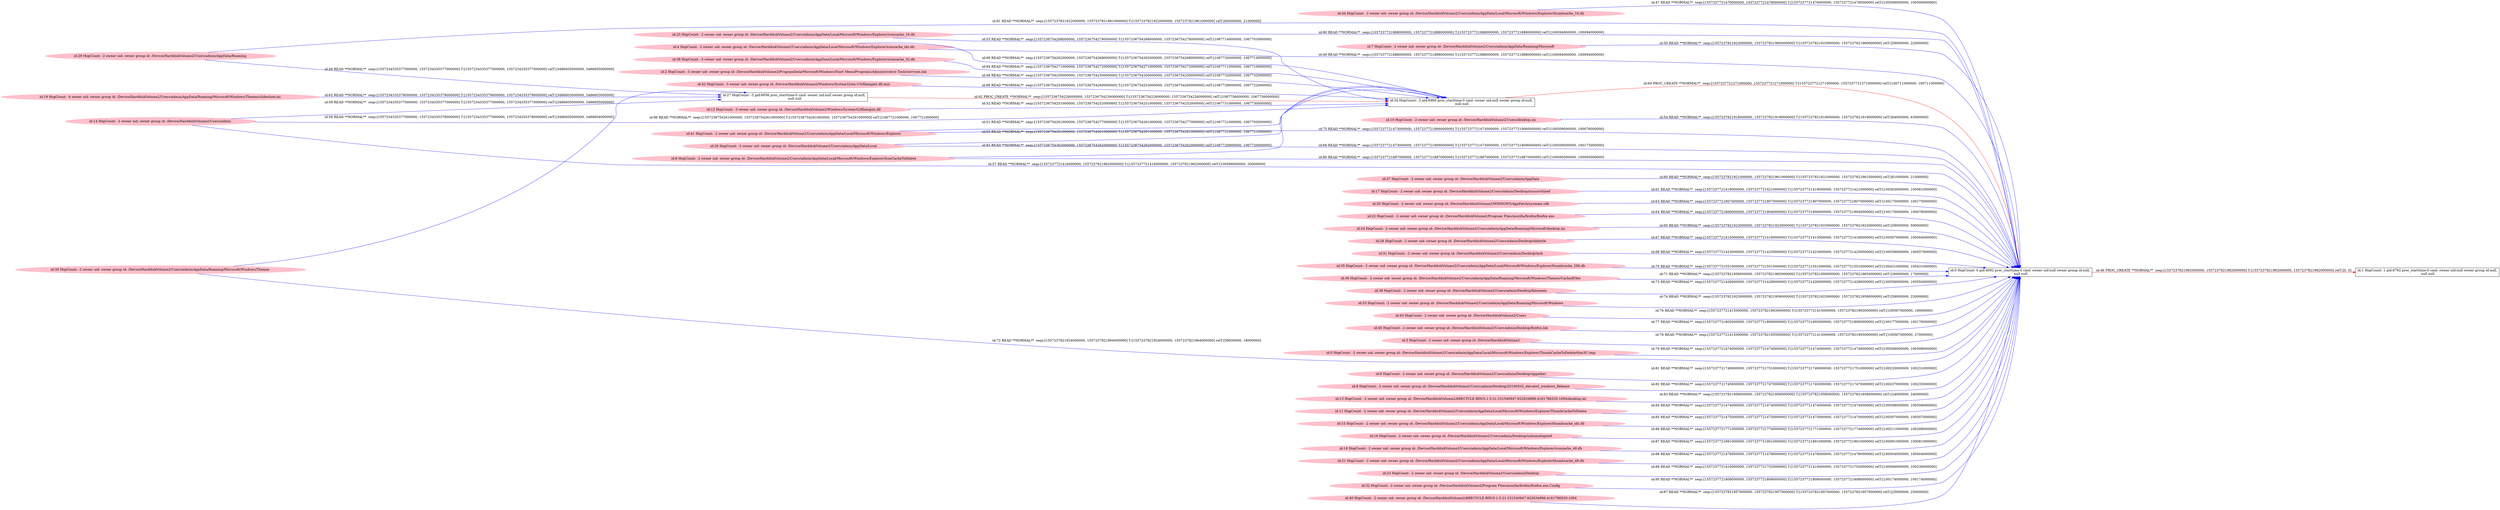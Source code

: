 digraph  {
rankdir=LR
"0"[color=black,label="id:0 HopCount: 0 pid:4092 proc_starttime:0 cmd: owner uid:null owner group id:null,\n null null", shape=box,style=solid];
"1"[color=black,label="id:1 HopCount: 1 pid:6792 proc_starttime:0 cmd: owner uid:null owner group id:null,\n null null", shape=box,style=solid];
"0" -> "1" [id=46,__obj="PROC_CREATE"color=red,label="id:46 PROC_CREATE **NORMAL**  seqs:[1557237821982000000, 1557237821982000000] T:[1557237821982000000, 1557237821982000000] relT:[0, 0]",style=solid];
"44"[color=pink,label="id:44 HopCount: -2 owner uid: owner group id: /Device/HarddiskVolume2/Users/admin/AppData/Local/Microsoft/Windows/Explorer/thumbcache_16.db ", shape=oval,style=filled];
"44" -> "0" [id=47,__obj="READ"color=blue,label="id:47 READ **NORMAL**  seqs:[1557237721476000000, 1557237721476000000] T:[1557237721476000000, 1557237721476000000] relT:[100506000000, 100506000000]",style=solid];
"2"[color=pink,label="id:2 HopCount: -3 owner uid: owner group id: /Device/HarddiskVolume2/ProgramData/Microsoft/Windows/Start Menu/Programs/Administrative Tools/services.lnk ", shape=oval,style=filled];
"34"[color=black,label="id:34 HopCount: -2 pid:6960 proc_starttime:0 cmd: owner uid:null owner group id:null,\n null null", shape=box,style=solid];
"2" -> "34" [id=48,__obj="READ"color=blue,label="id:48 READ **NORMAL**  seqs:[1557236754250000000, 1557236754250000000] T:[1557236754250000000, 1557236754250000000] relT:[1067732000000, 1067732000000]",style=solid];
"4"[color=pink,label="id:4 HopCount: -2 owner uid: owner group id: /Device/HarddiskVolume2/Users/admin/AppData/Local/Microsoft/Windows/Explorer/iconcache_idx.db ", shape=oval,style=filled];
"4" -> "0" [id=49,__obj="READ"color=blue,label="id:49 READ **NORMAL**  seqs:[1557237721888000000, 1557237721888000000] T:[1557237721888000000, 1557237721888000000] relT:[100094000000, 100094000000]",style=solid];
"7"[color=pink,label="id:7 HopCount: -2 owner uid: owner group id: /Device/HarddiskVolume2/Users/admin/AppData/Roaming/Microsoft ", shape=oval,style=filled];
"7" -> "0" [id=50,__obj="READ"color=blue,label="id:50 READ **NORMAL**  seqs:[1557237821923000000, 1557237821960000000] T:[1557237821923000000, 1557237821960000000] relT:[59000000, 22000000]",style=solid];
"41"[color=pink,label="id:41 HopCount: -2 owner uid: owner group id: /Device/HarddiskVolume2/Users/admin/AppData/Local/Microsoft/Windows/Explorer ", shape=oval,style=filled];
"41" -> "34" [id=51,__obj="READ"color=blue,label="id:51 READ **NORMAL**  seqs:[1557236754261000000, 1557236754277000000] T:[1557236754261000000, 1557236754277000000] relT:[1067721000000, 1067705000000]",style=solid];
"12"[color=pink,label="id:12 HopCount: -3 owner uid: owner group id: /Device/HarddiskVolume2/Windows/System32/filemgmt.dll ", shape=oval,style=filled];
"12" -> "34" [id=52,__obj="READ"color=blue,label="id:52 READ **NORMAL**  seqs:[1557236754251000000, 1557236754252000000] T:[1557236754251000000, 1557236754252000000] relT:[1067731000000, 1067730000000]",style=solid];
"25"[color=pink,label="id:25 HopCount: -2 owner uid: owner group id: /Device/HarddiskVolume2/Users/admin/AppData/Local/Microsoft/Windows/Explorer/iconcache_16.db ", shape=oval,style=filled];
"25" -> "34" [id=53,__obj="READ"color=blue,label="id:53 READ **NORMAL**  seqs:[1557236754268000000, 1557236754279000000] T:[1557236754268000000, 1557236754279000000] relT:[1067714000000, 1067703000000]",style=solid];
"10"[color=pink,label="id:10 HopCount: -2 owner uid: owner group id: /Device/HarddiskVolume2/Users/desktop.ini ", shape=oval,style=filled];
"10" -> "0" [id=54,__obj="READ"color=blue,label="id:54 READ **NORMAL**  seqs:[1557237821918000000, 1557237821919000000] T:[1557237821918000000, 1557237821919000000] relT:[64000000, 63000000]",style=solid];
"26"[color=pink,label="id:26 HopCount: -2 owner uid: owner group id: /Device/HarddiskVolume2/Users/admin/AppData/Local ", shape=oval,style=filled];
"26" -> "34" [id=55,__obj="READ"color=blue,label="id:55 READ **NORMAL**  seqs:[1557236754261000000, 1557236754261000000] T:[1557236754261000000, 1557236754261000000] relT:[1067721000000, 1067721000000]",style=solid];
"29"[color=pink,label="id:29 HopCount: -2 owner uid: owner group id: /Device/HarddiskVolume2/Users/admin/AppData/Roaming ", shape=oval,style=filled];
"27"[color=black,label="id:27 HopCount: -3 pid:6056 proc_starttime:0 cmd: owner uid:null owner group id:null,\n null null", shape=box,style=solid];
"29" -> "27" [id=56,__obj="READ"color=blue,label="id:56 READ **NORMAL**  seqs:[1557234335377000000, 1557234335377000000] T:[1557234335377000000, 1557234335377000000] relT:[3486605000000, 3486605000000]",style=solid];
"14"[color=pink,label="id:14 HopCount: -2 owner uid: owner group id: /Device/HarddiskVolume2/Users/admin ", shape=oval,style=filled];
"14" -> "0" [id=57,__obj="READ"color=blue,label="id:57 READ **NORMAL**  seqs:[1557237721416000000, 1557237821962000000] T:[1557237721416000000, 1557237821962000000] relT:[100566000000, 20000000]",style=solid];
"30"[color=pink,label="id:30 HopCount: -2 owner uid: owner group id: /Device/HarddiskVolume2/Users/admin/AppData/Roaming/Microsoft/Windows/Themes ", shape=oval,style=filled];
"30" -> "27" [id=58,__obj="READ"color=blue,label="id:58 READ **NORMAL**  seqs:[1557234335377000000, 1557234335378000000] T:[1557234335377000000, 1557234335378000000] relT:[3486605000000, 3486604000000]",style=solid];
"14" -> "27" [id=59,__obj="READ"color=blue,label="id:59 READ **NORMAL**  seqs:[1557234335377000000, 1557234335377000000] T:[1557234335377000000, 1557234335377000000] relT:[3486605000000, 3486605000000]",style=solid];
"37"[color=pink,label="id:37 HopCount: -2 owner uid: owner group id: /Device/HarddiskVolume2/Users/admin/AppData ", shape=oval,style=filled];
"37" -> "0" [id=60,__obj="READ"color=blue,label="id:60 READ **NORMAL**  seqs:[1557237821921000000, 1557237821961000000] T:[1557237821921000000, 1557237821961000000] relT:[61000000, 21000000]",style=solid];
"17"[color=pink,label="id:17 HopCount: -2 owner uid: owner group id: /Device/HarddiskVolume2/Users/admin/Desktop/muscovitized ", shape=oval,style=filled];
"17" -> "0" [id=61,__obj="READ"color=blue,label="id:61 READ **NORMAL**  seqs:[1557237721419000000, 1557237721421000000] T:[1557237721419000000, 1557237721421000000] relT:[100563000000, 100561000000]",style=solid];
"19"[color=pink,label="id:19 HopCount: -4 owner uid: owner group id: /Device/HarddiskVolume2/Users/admin/AppData/Roaming/Microsoft/Windows/Themes/slideshow.ini ", shape=oval,style=filled];
"19" -> "27" [id=62,__obj="READ"color=blue,label="id:62 READ **NORMAL**  seqs:[1557234335378000000, 1557234335379000000] T:[1557234335379000000, 1557234335379000000] relT:[3486603000000, 3486603000000]",style=solid];
"20"[color=pink,label="id:20 HopCount: -2 owner uid: owner group id: /Device/HarddiskVolume2/WINDOWS/AppPatch/sysmain.sdb ", shape=oval,style=filled];
"20" -> "0" [id=63,__obj="READ"color=blue,label="id:63 READ **NORMAL**  seqs:[1557237721807000000, 1557237721807000000] T:[1557237721807000000, 1557237721807000000] relT:[100175000000, 100175000000]",style=solid];
"22"[color=pink,label="id:22 HopCount: -2 owner uid: owner group id: /Device/HarddiskVolume2/Program Files/mozilla/firefox/firefox.exe ", shape=oval,style=filled];
"22" -> "0" [id=64,__obj="READ"color=blue,label="id:64 READ **NORMAL**  seqs:[1557237721806000000, 1557237721904000000] T:[1557237721806000000, 1557237721904000000] relT:[100176000000, 100078000000]",style=solid];
"24"[color=pink,label="id:24 HopCount: -2 owner uid: owner group id: /Device/HarddiskVolume2/Users/admin/AppData/Roaming/Microsoft/desktop.ini ", shape=oval,style=filled];
"24" -> "0" [id=65,__obj="READ"color=blue,label="id:65 READ **NORMAL**  seqs:[1557237821923000000, 1557237821923000000] T:[1557237821923000000, 1557237821923000000] relT:[59000000, 59000000]",style=solid];
"26" -> "0" [id=66,__obj="READ"color=blue,label="id:66 READ **NORMAL**  seqs:[1557237721473000000, 1557237721809000000] T:[1557237721473000000, 1557237721809000000] relT:[100509000000, 100173000000]",style=solid];
"28"[color=pink,label="id:28 HopCount: -2 owner uid: owner group id: /Device/HarddiskVolume2/Users/admin/Desktop/oldstyle ", shape=oval,style=filled];
"28" -> "0" [id=67,__obj="READ"color=blue,label="id:67 READ **NORMAL**  seqs:[1557237721415000000, 1557237721418000000] T:[1557237721415000000, 1557237721418000000] relT:[100567000000, 100564000000]",style=solid];
"31"[color=pink,label="id:31 HopCount: -2 owner uid: owner group id: /Device/HarddiskVolume2/Users/admin/Desktop/inch ", shape=oval,style=filled];
"31" -> "0" [id=68,__obj="READ"color=blue,label="id:68 READ **NORMAL**  seqs:[1557237721423000000, 1557237721425000000] T:[1557237721423000000, 1557237721425000000] relT:[100559000000, 100557000000]",style=solid];
"34" -> "0" [id=69,__obj="PROC_CREATE"color=red,label="id:69 PROC_CREATE **NORMAL**  seqs:[1557237721271000000, 1557237721271000000] T:[1557237721271000000, 1557237721271000000] relT:[100711000000, 100711000000]",style=solid];
"35"[color=pink,label="id:35 HopCount: -2 owner uid: owner group id: /Device/HarddiskVolume2/Users/admin/AppData/Local/Microsoft/Windows/Explorer/thumbcache_256.db ", shape=oval,style=filled];
"35" -> "0" [id=70,__obj="READ"color=blue,label="id:70 READ **NORMAL**  seqs:[1557237721551000000, 1557237721551000000] T:[1557237721551000000, 1557237721551000000] relT:[100431000000, 100431000000]",style=solid];
"36"[color=pink,label="id:36 HopCount: -2 owner uid: owner group id: /Device/HarddiskVolume2/Users/admin/AppData/Roaming/Microsoft/Windows/Themes/CachedFiles ", shape=oval,style=filled];
"36" -> "0" [id=71,__obj="READ"color=blue,label="id:71 READ **NORMAL**  seqs:[1557237821956000000, 1557237821965000000] T:[1557237821956000000, 1557237821965000000] relT:[26000000, 17000000]",style=solid];
"30" -> "0" [id=72,__obj="READ"color=blue,label="id:72 READ **NORMAL**  seqs:[1557237821924000000, 1557237821964000000] T:[1557237821924000000, 1557237821964000000] relT:[58000000, 18000000]",style=solid];
"39"[color=pink,label="id:39 HopCount: -2 owner uid: owner group id: /Device/HarddiskVolume2/Users/admin/Desktop/falconets ", shape=oval,style=filled];
"39" -> "0" [id=73,__obj="READ"color=blue,label="id:73 READ **NORMAL**  seqs:[1557237721426000000, 1557237721428000000] T:[1557237721426000000, 1557237721428000000] relT:[100556000000, 100554000000]",style=solid];
"33"[color=pink,label="id:33 HopCount: -2 owner uid: owner group id: /Device/HarddiskVolume2/Users/admin/AppData/Roaming/Microsoft/Windows ", shape=oval,style=filled];
"33" -> "0" [id=74,__obj="READ"color=blue,label="id:74 READ **NORMAL**  seqs:[1557237821923000000, 1557237821959000000] T:[1557237821923000000, 1557237821959000000] relT:[59000000, 23000000]",style=solid];
"41" -> "0" [id=75,__obj="READ"color=blue,label="id:75 READ **NORMAL**  seqs:[1557237721473000000, 1557237721906000000] T:[1557237721473000000, 1557237721906000000] relT:[100509000000, 100076000000]",style=solid];
"43"[color=pink,label="id:43 HopCount: -2 owner uid: owner group id: /Device/HarddiskVolume2/Users ", shape=oval,style=filled];
"43" -> "0" [id=76,__obj="READ"color=blue,label="id:76 READ **NORMAL**  seqs:[1557237721415000000, 1557237821963000000] T:[1557237721415000000, 1557237821963000000] relT:[100567000000, 19000000]",style=solid];
"45"[color=pink,label="id:45 HopCount: -2 owner uid: owner group id: /Device/HarddiskVolume2/Users/admin/Desktop/firefox.lnk ", shape=oval,style=filled];
"45" -> "0" [id=77,__obj="READ"color=blue,label="id:77 READ **NORMAL**  seqs:[1557237721805000000, 1557237721806000000] T:[1557237721805000000, 1557237721806000000] relT:[100177000000, 100176000000]",style=solid];
"3"[color=pink,label="id:3 HopCount: -2 owner uid: owner group id: /Device/HarddiskVolume2 ", shape=oval,style=filled];
"3" -> "0" [id=78,__obj="READ"color=blue,label="id:78 READ **NORMAL**  seqs:[1557237721415000000, 1557237821955000000] T:[1557237721415000000, 1557237821955000000] relT:[100567000000, 27000000]",style=solid];
"5"[color=pink,label="id:5 HopCount: -2 owner uid: owner group id: /Device/HarddiskVolume2/Users/admin/AppData/Local/Microsoft/Windows/Explorer/ThumbCacheToDelete/thm3C.tmp ", shape=oval,style=filled];
"5" -> "0" [id=79,__obj="READ"color=blue,label="id:79 READ **NORMAL**  seqs:[1557237721474000000, 1557237721474000000] T:[1557237721474000000, 1557237721474000000] relT:[100508000000, 100508000000]",style=solid];
"6"[color=pink,label="id:6 HopCount: -2 owner uid: owner group id: /Device/HarddiskVolume2/Users/admin/AppData/Local/Microsoft/Windows/Explorer/IconCacheToDelete ", shape=oval,style=filled];
"6" -> "0" [id=80,__obj="READ"color=blue,label="id:80 READ **NORMAL**  seqs:[1557237721887000000, 1557237721887000000] T:[1557237721887000000, 1557237721887000000] relT:[100095000000, 100095000000]",style=solid];
"9"[color=pink,label="id:9 HopCount: -2 owner uid: owner group id: /Device/HarddiskVolume2/Users/admin/Desktop/upgather ", shape=oval,style=filled];
"9" -> "0" [id=81,__obj="READ"color=blue,label="id:81 READ **NORMAL**  seqs:[1557237721749000000, 1557237721751000000] T:[1557237721749000000, 1557237721751000000] relT:[100233000000, 100231000000]",style=solid];
"8"[color=pink,label="id:8 HopCount: -2 owner uid: owner group id: /Device/HarddiskVolume2/Users/admin/Desktop/20190502_elevate2_windows_Release ", shape=oval,style=filled];
"8" -> "0" [id=82,__obj="READ"color=blue,label="id:82 READ **NORMAL**  seqs:[1557237721745000000, 1557237721747000000] T:[1557237721745000000, 1557237721747000000] relT:[100237000000, 100235000000]",style=solid];
"13"[color=pink,label="id:13 HopCount: -2 owner uid: owner group id: /Device/HarddiskVolume2/$RECYCLE.BIN/S-1-5-21-231540947-922634896-4161786520-1004/desktop.ini ", shape=oval,style=filled];
"13" -> "0" [id=83,__obj="READ"color=blue,label="id:83 READ **NORMAL**  seqs:[1557237821958000000, 1557237821958000000] T:[1557237821958000000, 1557237821958000000] relT:[24000000, 24000000]",style=solid];
"11"[color=pink,label="id:11 HopCount: -2 owner uid: owner group id: /Device/HarddiskVolume2/Users/admin/AppData/Local/Microsoft/Windows/Explorer/ThumbCacheToDelete ", shape=oval,style=filled];
"11" -> "0" [id=84,__obj="READ"color=blue,label="id:84 READ **NORMAL**  seqs:[1557237721474000000, 1557237721474000000] T:[1557237721474000000, 1557237721474000000] relT:[100508000000, 100508000000]",style=solid];
"15"[color=pink,label="id:15 HopCount: -2 owner uid: owner group id: /Device/HarddiskVolume2/Users/admin/AppData/Local/Microsoft/Windows/Explorer/thumbcache_idx.db ", shape=oval,style=filled];
"15" -> "0" [id=85,__obj="READ"color=blue,label="id:85 READ **NORMAL**  seqs:[1557237721475000000, 1557237721475000000] T:[1557237721475000000, 1557237721475000000] relT:[100507000000, 100507000000]",style=solid];
"16"[color=pink,label="id:16 HopCount: -2 owner uid: owner group id: /Device/HarddiskVolume2/Users/admin/Desktop/unhomologized ", shape=oval,style=filled];
"16" -> "0" [id=86,__obj="READ"color=blue,label="id:86 READ **NORMAL**  seqs:[1557237721771000000, 1557237721774000000] T:[1557237721771000000, 1557237721774000000] relT:[100211000000, 100208000000]",style=solid];
"18"[color=pink,label="id:18 HopCount: -2 owner uid: owner group id: /Device/HarddiskVolume2/Users/admin/AppData/Local/Microsoft/Windows/Explorer/iconcache_48.db ", shape=oval,style=filled];
"18" -> "0" [id=87,__obj="READ"color=blue,label="id:87 READ **NORMAL**  seqs:[1557237721891000000, 1557237721901000000] T:[1557237721891000000, 1557237721901000000] relT:[100091000000, 100081000000]",style=solid];
"21"[color=pink,label="id:21 HopCount: -2 owner uid: owner group id: /Device/HarddiskVolume2/Users/admin/AppData/Local/Microsoft/Windows/Explorer/thumbcache_48.db ", shape=oval,style=filled];
"21" -> "0" [id=88,__obj="READ"color=blue,label="id:88 READ **NORMAL**  seqs:[1557237721478000000, 1557237721478000000] T:[1557237721478000000, 1557237721478000000] relT:[100504000000, 100504000000]",style=solid];
"23"[color=pink,label="id:23 HopCount: -2 owner uid: owner group id: /Device/HarddiskVolume2/Users/admin/Desktop ", shape=oval,style=filled];
"23" -> "0" [id=89,__obj="READ"color=blue,label="id:89 READ **NORMAL**  seqs:[1557237721416000000, 1557237721752000000] T:[1557237721416000000, 1557237721752000000] relT:[100566000000, 100230000000]",style=solid];
"25" -> "0" [id=90,__obj="READ"color=blue,label="id:90 READ **NORMAL**  seqs:[1557237721888000000, 1557237721888000000] T:[1557237721888000000, 1557237721888000000] relT:[100094000000, 100094000000]",style=solid];
"29" -> "0" [id=91,__obj="READ"color=blue,label="id:91 READ **NORMAL**  seqs:[1557237821922000000, 1557237821961000000] T:[1557237821922000000, 1557237821961000000] relT:[60000000, 21000000]",style=solid];
"27" -> "34" [id=92,__obj="PROC_CREATE"color=red,label="id:92 PROC_CREATE **NORMAL**  seqs:[1557236754226000000, 1557236754226000000] T:[1557236754226000000, 1557236754226000000] relT:[1067756000000, 1067756000000]",style=solid];
"6" -> "34" [id=93,__obj="READ"color=blue,label="id:93 READ **NORMAL**  seqs:[1557236754262000000, 1557236754262000000] T:[1557236754262000000, 1557236754262000000] relT:[1067720000000, 1067720000000]",style=solid];
"38"[color=pink,label="id:38 HopCount: -3 owner uid: owner group id: /Device/HarddiskVolume2/Users/admin/AppData/Local/Microsoft/Windows/Explorer/iconcache_32.db ", shape=oval,style=filled];
"38" -> "34" [id=94,__obj="READ"color=blue,label="id:94 READ **NORMAL**  seqs:[1557236754271000000, 1557236754272000000] T:[1557236754271000000, 1557236754272000000] relT:[1067711000000, 1067710000000]",style=solid];
"32"[color=pink,label="id:32 HopCount: -2 owner uid: owner group id: /Device/HarddiskVolume2/Program Files/mozilla/firefox/firefox.exe.Config ", shape=oval,style=filled];
"32" -> "0" [id=95,__obj="READ"color=blue,label="id:95 READ **NORMAL**  seqs:[1557237721808000000, 1557237721808000000] T:[1557237721808000000, 1557237721808000000] relT:[100174000000, 100174000000]",style=solid];
"14" -> "34" [id=96,__obj="READ"color=blue,label="id:96 READ **NORMAL**  seqs:[1557236754261000000, 1557236754261000000] T:[1557236754261000000, 1557236754261000000] relT:[1067721000000, 1067721000000]",style=solid];
"40"[color=pink,label="id:40 HopCount: -2 owner uid: owner group id: /Device/HarddiskVolume2/$RECYCLE.BIN/S-1-5-21-231540947-922634896-4161786520-1004 ", shape=oval,style=filled];
"40" -> "0" [id=97,__obj="READ"color=blue,label="id:97 READ **NORMAL**  seqs:[1557237821957000000, 1557237821957000000] T:[1557237821957000000, 1557237821957000000] relT:[25000000, 25000000]",style=solid];
"42"[color=pink,label="id:42 HopCount: -3 owner uid: owner group id: /Device/HarddiskVolume2/Windows/System32/en-US/filemgmt.dll.mui ", shape=oval,style=filled];
"42" -> "34" [id=98,__obj="READ"color=blue,label="id:98 READ **NORMAL**  seqs:[1557236754253000000, 1557236754260000000] T:[1557236754253000000, 1557236754260000000] relT:[1067729000000, 1067722000000]",style=solid];
"4" -> "34" [id=99,__obj="READ"color=blue,label="id:99 READ **NORMAL**  seqs:[1557236754262000000, 1557236754268000000] T:[1557236754262000000, 1557236754268000000] relT:[1067720000000, 1067714000000]",style=solid];
}